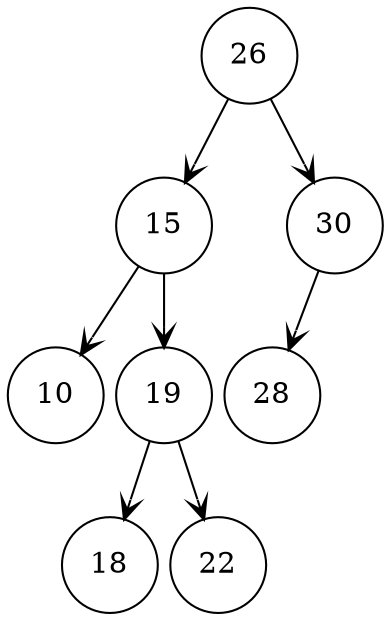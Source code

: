 digraph G {
    graph [nodesep=0.1]
    node [shape=circle]
    edge [arrowhead=vee]
    26 -> 15
    26 -> 30
    15 -> 10
    15 -> 19
    19 -> 18
    19 -> 22
    30 -> 28
    30 [group=30]
    _30 [group=30, label="", width=0, style=invis]
    30 -> _30 [style=invis]
}